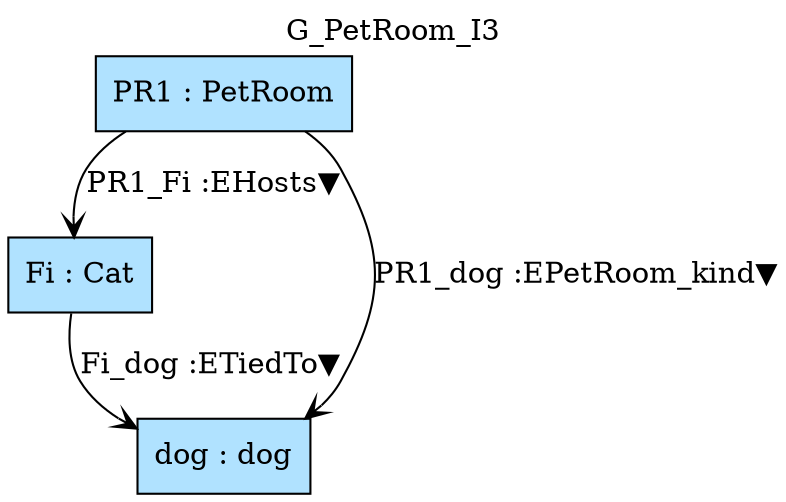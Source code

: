 digraph {graph[label=G_PetRoom_I3,labelloc=tl,labelfontsize=12];
"PR1"[shape=box,fillcolor=lightskyblue1,style = filled,label="PR1 : PetRoom"];
"Fi"[shape=box,fillcolor=lightskyblue1,style = filled,label="Fi : Cat"];
"dog"[shape=box,fillcolor=lightskyblue1,style = filled,label="dog : dog"];

"PR1"->"Fi"[label="PR1_Fi :EHosts▼",arrowhead=vee];
"PR1"->"dog"[label="PR1_dog :EPetRoom_kind▼",arrowhead=vee];
"Fi"->"dog"[label="Fi_dog :ETiedTo▼",arrowhead=vee];
}